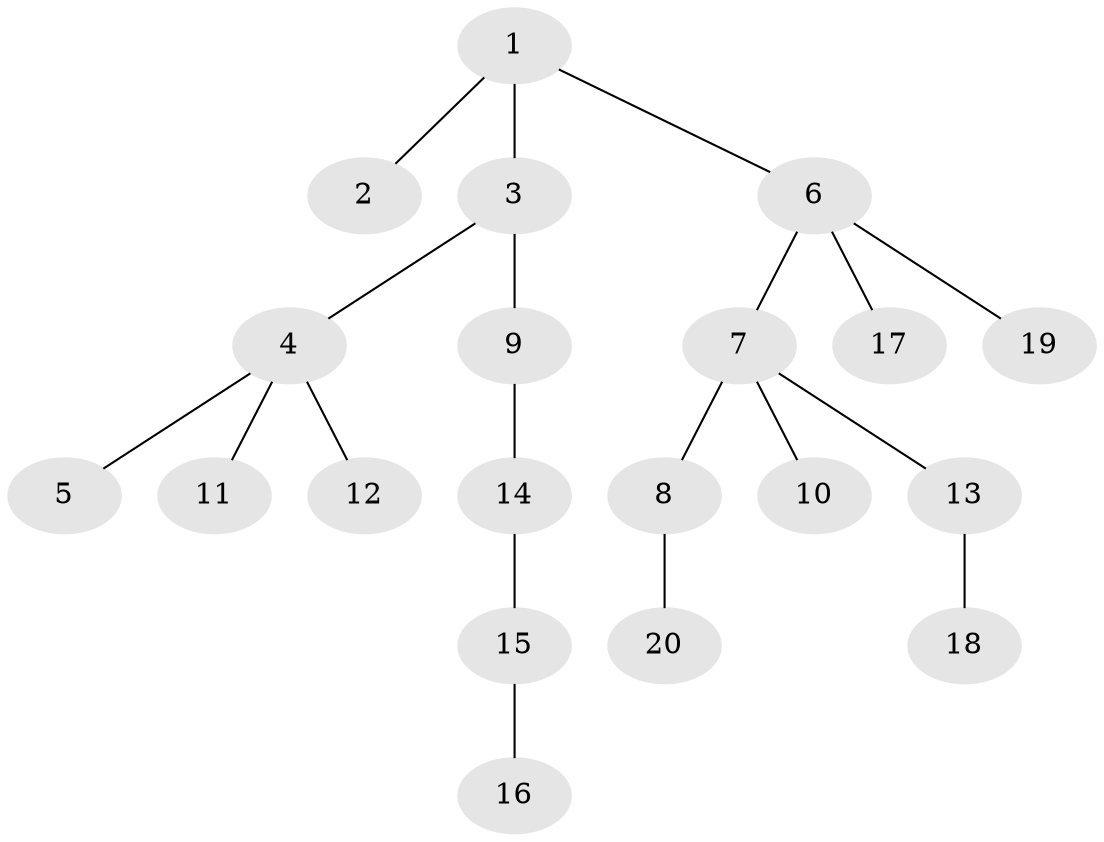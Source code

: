 // Generated by graph-tools (version 1.1) at 2025/46/02/15/25 05:46:28]
// undirected, 20 vertices, 19 edges
graph export_dot {
graph [start="1"]
  node [color=gray90,style=filled];
  1;
  2;
  3;
  4;
  5;
  6;
  7;
  8;
  9;
  10;
  11;
  12;
  13;
  14;
  15;
  16;
  17;
  18;
  19;
  20;
  1 -- 2;
  1 -- 3;
  1 -- 6;
  3 -- 4;
  3 -- 9;
  4 -- 5;
  4 -- 11;
  4 -- 12;
  6 -- 7;
  6 -- 17;
  6 -- 19;
  7 -- 8;
  7 -- 10;
  7 -- 13;
  8 -- 20;
  9 -- 14;
  13 -- 18;
  14 -- 15;
  15 -- 16;
}
